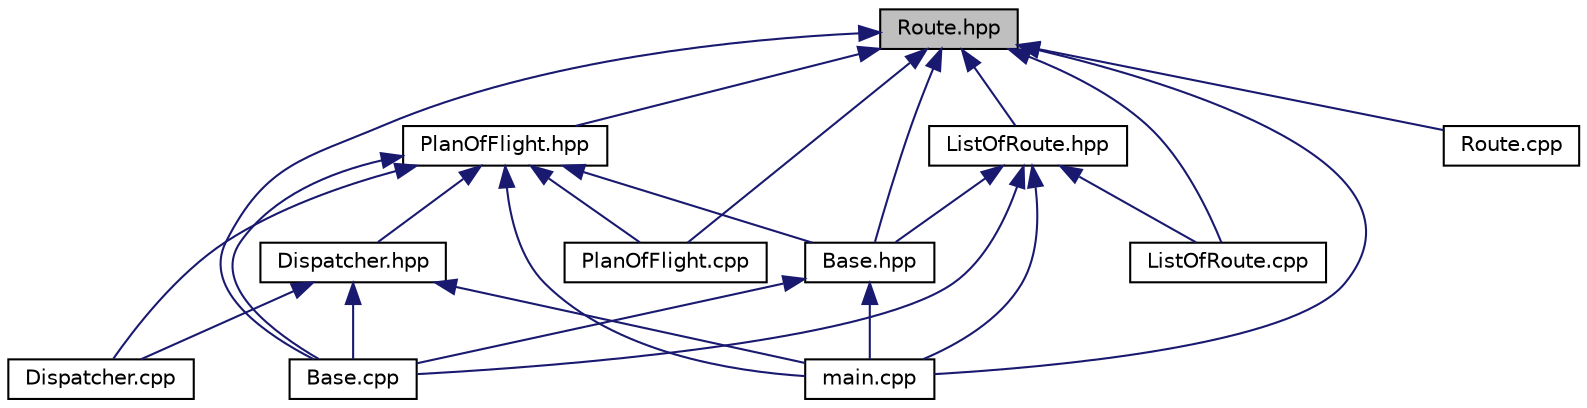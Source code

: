 digraph "Route.hpp"
{
  edge [fontname="Helvetica",fontsize="10",labelfontname="Helvetica",labelfontsize="10"];
  node [fontname="Helvetica",fontsize="10",shape=record];
  Node1 [label="Route.hpp",height=0.2,width=0.4,color="black", fillcolor="grey75", style="filled", fontcolor="black"];
  Node1 -> Node2 [dir="back",color="midnightblue",fontsize="10",style="solid"];
  Node2 [label="Base.cpp",height=0.2,width=0.4,color="black", fillcolor="white", style="filled",URL="$_base_8cpp.html"];
  Node1 -> Node3 [dir="back",color="midnightblue",fontsize="10",style="solid"];
  Node3 [label="ListOfRoute.hpp",height=0.2,width=0.4,color="black", fillcolor="white", style="filled",URL="$_list_of_route_8hpp.html"];
  Node3 -> Node2 [dir="back",color="midnightblue",fontsize="10",style="solid"];
  Node3 -> Node4 [dir="back",color="midnightblue",fontsize="10",style="solid"];
  Node4 [label="Base.hpp",height=0.2,width=0.4,color="black", fillcolor="white", style="filled",URL="$_base_8hpp.html"];
  Node4 -> Node2 [dir="back",color="midnightblue",fontsize="10",style="solid"];
  Node4 -> Node5 [dir="back",color="midnightblue",fontsize="10",style="solid"];
  Node5 [label="main.cpp",height=0.2,width=0.4,color="black", fillcolor="white", style="filled",URL="$main_8cpp.html"];
  Node3 -> Node6 [dir="back",color="midnightblue",fontsize="10",style="solid"];
  Node6 [label="ListOfRoute.cpp",height=0.2,width=0.4,color="black", fillcolor="white", style="filled",URL="$_list_of_route_8cpp.html"];
  Node3 -> Node5 [dir="back",color="midnightblue",fontsize="10",style="solid"];
  Node1 -> Node7 [dir="back",color="midnightblue",fontsize="10",style="solid"];
  Node7 [label="PlanOfFlight.hpp",height=0.2,width=0.4,color="black", fillcolor="white", style="filled",URL="$_plan_of_flight_8hpp.html"];
  Node7 -> Node2 [dir="back",color="midnightblue",fontsize="10",style="solid"];
  Node7 -> Node8 [dir="back",color="midnightblue",fontsize="10",style="solid"];
  Node8 [label="Dispatcher.hpp",height=0.2,width=0.4,color="black", fillcolor="white", style="filled",URL="$_dispatcher_8hpp.html"];
  Node8 -> Node2 [dir="back",color="midnightblue",fontsize="10",style="solid"];
  Node8 -> Node9 [dir="back",color="midnightblue",fontsize="10",style="solid"];
  Node9 [label="Dispatcher.cpp",height=0.2,width=0.4,color="black", fillcolor="white", style="filled",URL="$_dispatcher_8cpp.html"];
  Node8 -> Node5 [dir="back",color="midnightblue",fontsize="10",style="solid"];
  Node7 -> Node4 [dir="back",color="midnightblue",fontsize="10",style="solid"];
  Node7 -> Node9 [dir="back",color="midnightblue",fontsize="10",style="solid"];
  Node7 -> Node5 [dir="back",color="midnightblue",fontsize="10",style="solid"];
  Node7 -> Node10 [dir="back",color="midnightblue",fontsize="10",style="solid"];
  Node10 [label="PlanOfFlight.cpp",height=0.2,width=0.4,color="black", fillcolor="white", style="filled",URL="$_plan_of_flight_8cpp.html"];
  Node1 -> Node4 [dir="back",color="midnightblue",fontsize="10",style="solid"];
  Node1 -> Node6 [dir="back",color="midnightblue",fontsize="10",style="solid"];
  Node1 -> Node5 [dir="back",color="midnightblue",fontsize="10",style="solid"];
  Node1 -> Node10 [dir="back",color="midnightblue",fontsize="10",style="solid"];
  Node1 -> Node11 [dir="back",color="midnightblue",fontsize="10",style="solid"];
  Node11 [label="Route.cpp",height=0.2,width=0.4,color="black", fillcolor="white", style="filled",URL="$_route_8cpp.html"];
}
